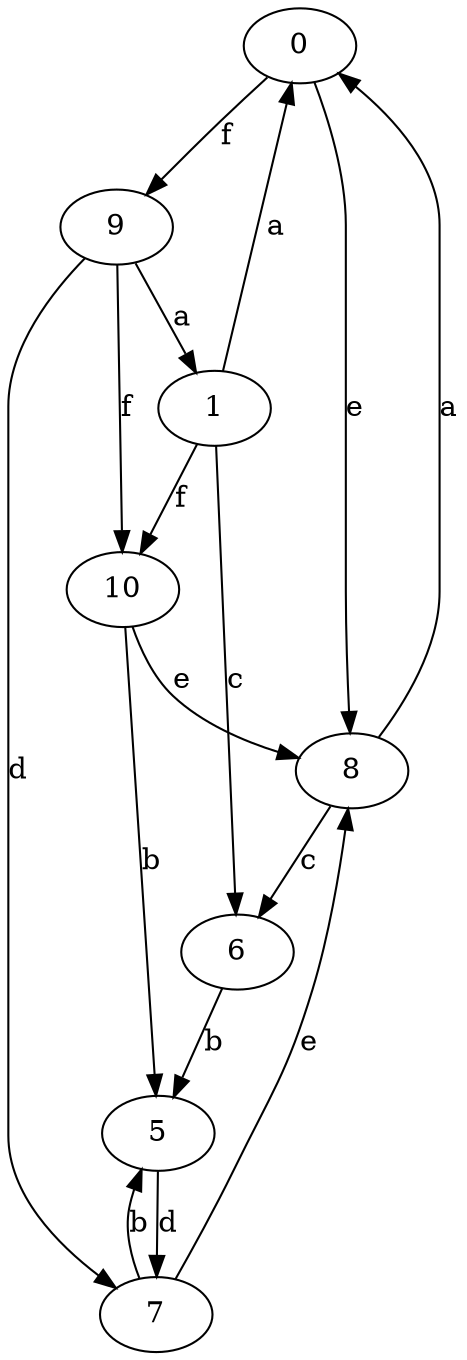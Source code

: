 strict digraph  {
0;
1;
5;
6;
7;
8;
9;
10;
0 -> 8  [label=e];
0 -> 9  [label=f];
1 -> 0  [label=a];
1 -> 6  [label=c];
1 -> 10  [label=f];
5 -> 7  [label=d];
6 -> 5  [label=b];
7 -> 5  [label=b];
7 -> 8  [label=e];
8 -> 0  [label=a];
8 -> 6  [label=c];
9 -> 1  [label=a];
9 -> 7  [label=d];
9 -> 10  [label=f];
10 -> 5  [label=b];
10 -> 8  [label=e];
}
